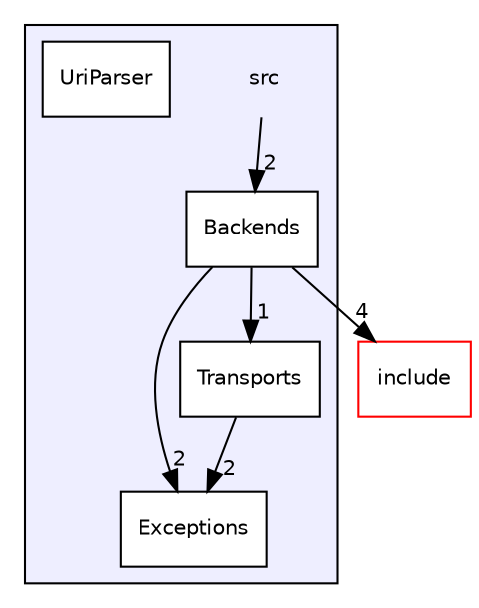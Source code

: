 digraph "/home/travis/build/AliceO2Group/Monitoring/src" {
  bgcolor=transparent;
  compound=true
  node [ fontsize="10", fontname="Helvetica"];
  edge [ labelfontsize="10", labelfontname="Helvetica"];
  subgraph clusterdir_68267d1309a1af8e8297ef4c3efbcdba {
    graph [ bgcolor="#eeeeff", pencolor="black", label="" URL="dir_68267d1309a1af8e8297ef4c3efbcdba.html"];
    dir_68267d1309a1af8e8297ef4c3efbcdba [shape=plaintext label="src"];
    dir_0ef2299b76394279b5dd2f461c49e4a1 [shape=box label="Backends" color="black" fillcolor="white" style="filled" URL="dir_0ef2299b76394279b5dd2f461c49e4a1.html"];
    dir_6bd92bd93c0d5d9980919215b46f20a3 [shape=box label="Exceptions" color="black" fillcolor="white" style="filled" URL="dir_6bd92bd93c0d5d9980919215b46f20a3.html"];
    dir_0deade926bf5eba5a581165f192a0cb7 [shape=box label="Transports" color="black" fillcolor="white" style="filled" URL="dir_0deade926bf5eba5a581165f192a0cb7.html"];
    dir_4f47874a81d3795c62c16083473126b9 [shape=box label="UriParser" color="black" fillcolor="white" style="filled" URL="dir_4f47874a81d3795c62c16083473126b9.html"];
  }
  dir_d44c64559bbebec7f509842c48db8b23 [shape=box label="include" color="red" URL="dir_d44c64559bbebec7f509842c48db8b23.html"];
  dir_0ef2299b76394279b5dd2f461c49e4a1->dir_d44c64559bbebec7f509842c48db8b23 [headlabel="4", labeldistance=1.5 headhref="dir_000004_000001.html"];
  dir_0ef2299b76394279b5dd2f461c49e4a1->dir_6bd92bd93c0d5d9980919215b46f20a3 [headlabel="2", labeldistance=1.5 headhref="dir_000004_000006.html"];
  dir_0ef2299b76394279b5dd2f461c49e4a1->dir_0deade926bf5eba5a581165f192a0cb7 [headlabel="1", labeldistance=1.5 headhref="dir_000004_000005.html"];
  dir_68267d1309a1af8e8297ef4c3efbcdba->dir_0ef2299b76394279b5dd2f461c49e4a1 [headlabel="2", labeldistance=1.5 headhref="dir_000003_000004.html"];
  dir_0deade926bf5eba5a581165f192a0cb7->dir_6bd92bd93c0d5d9980919215b46f20a3 [headlabel="2", labeldistance=1.5 headhref="dir_000005_000006.html"];
}
